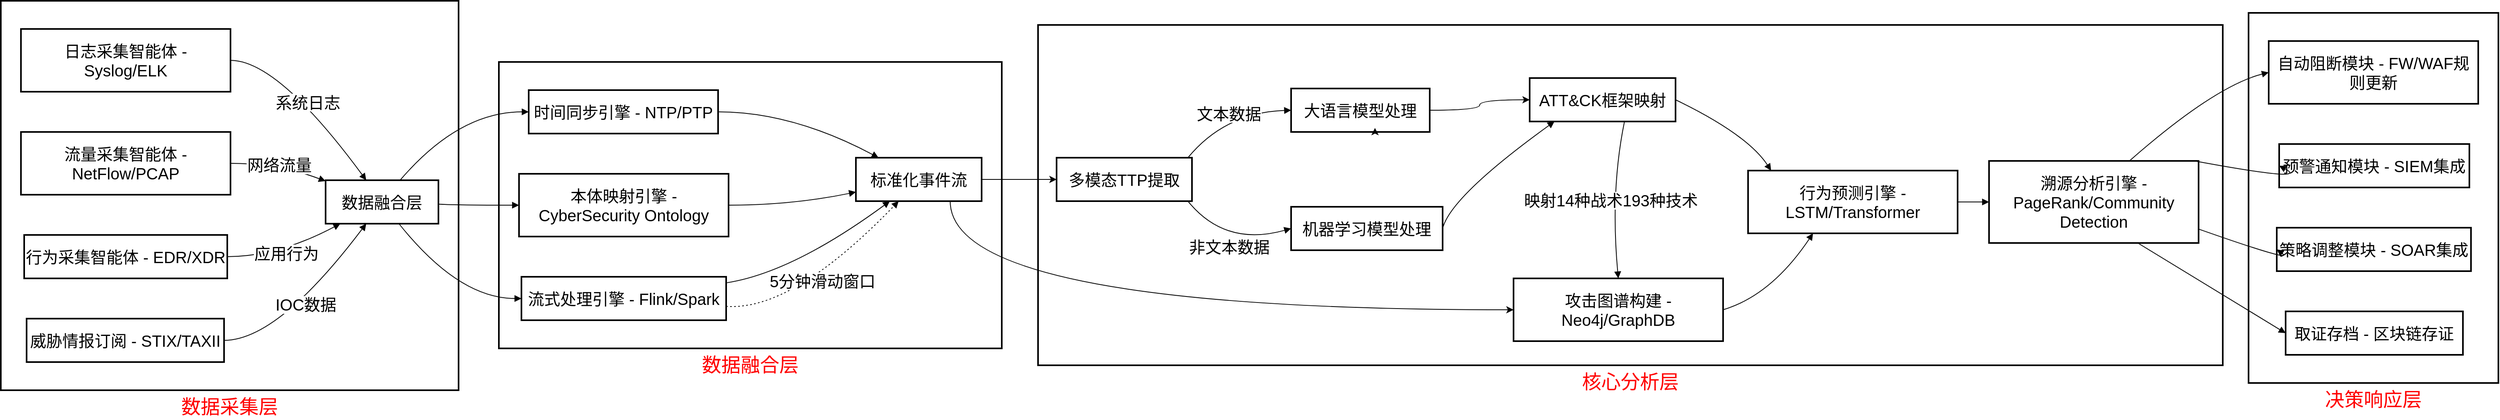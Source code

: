 <mxfile version="26.2.15">
  <diagram name="第 1 页" id="aLrykQAlDfrHxWEHGAV_">
    <mxGraphModel dx="2614" dy="1297" grid="1" gridSize="10" guides="1" tooltips="1" connect="1" arrows="1" fold="1" page="1" pageScale="1" pageWidth="827" pageHeight="1169" math="0" shadow="0">
      <root>
        <mxCell id="0" />
        <mxCell id="1" parent="0" />
        <mxCell id="wcHQkT_TfS2VCTcPUrvC-2" value="决策响应层" style="whiteSpace=wrap;strokeWidth=2;fontSize=24;labelPosition=center;verticalLabelPosition=bottom;align=center;verticalAlign=top;fontColor=#FF0000;" vertex="1" parent="1">
          <mxGeometry x="2842" y="39" width="310" height="460" as="geometry" />
        </mxCell>
        <mxCell id="wcHQkT_TfS2VCTcPUrvC-3" value="核心分析层" style="whiteSpace=wrap;strokeWidth=2;fontSize=24;labelPosition=center;verticalLabelPosition=bottom;align=center;verticalAlign=top;fontColor=#FF0000;" vertex="1" parent="1">
          <mxGeometry x="1340" y="54" width="1470" height="423" as="geometry" />
        </mxCell>
        <mxCell id="wcHQkT_TfS2VCTcPUrvC-4" value="数据融合层" style="whiteSpace=wrap;strokeWidth=2;fontSize=24;fontColor=#FF0000;labelPosition=center;verticalLabelPosition=bottom;align=center;verticalAlign=top;" vertex="1" parent="1">
          <mxGeometry x="671" y="100" width="624" height="356" as="geometry" />
        </mxCell>
        <mxCell id="wcHQkT_TfS2VCTcPUrvC-5" value="数据采集层" style="whiteSpace=wrap;strokeWidth=2;fontSize=24;labelPosition=center;verticalLabelPosition=bottom;align=center;verticalAlign=top;fontColor=#FF0000;" vertex="1" parent="1">
          <mxGeometry x="53" y="24" width="568" height="484" as="geometry" />
        </mxCell>
        <mxCell id="wcHQkT_TfS2VCTcPUrvC-6" value="日志采集智能体 - Syslog/ELK" style="whiteSpace=wrap;strokeWidth=2;fontSize=20;" vertex="1" parent="1">
          <mxGeometry x="78" y="59" width="260" height="78" as="geometry" />
        </mxCell>
        <mxCell id="wcHQkT_TfS2VCTcPUrvC-7" value="数据融合层" style="whiteSpace=wrap;strokeWidth=2;fontSize=20;" vertex="1" parent="1">
          <mxGeometry x="456" y="247" width="140" height="54" as="geometry" />
        </mxCell>
        <mxCell id="wcHQkT_TfS2VCTcPUrvC-8" value="流量采集智能体 - NetFlow/PCAP" style="whiteSpace=wrap;strokeWidth=2;fontSize=20;" vertex="1" parent="1">
          <mxGeometry x="78" y="187" width="260" height="78" as="geometry" />
        </mxCell>
        <mxCell id="wcHQkT_TfS2VCTcPUrvC-9" value="行为采集智能体 - EDR/XDR" style="whiteSpace=wrap;strokeWidth=2;fontSize=20;" vertex="1" parent="1">
          <mxGeometry x="82" y="315" width="252" height="54" as="geometry" />
        </mxCell>
        <mxCell id="wcHQkT_TfS2VCTcPUrvC-10" value="威胁情报订阅 - STIX/TAXII" style="whiteSpace=wrap;strokeWidth=2;fontSize=20;" vertex="1" parent="1">
          <mxGeometry x="85" y="419" width="245" height="54" as="geometry" />
        </mxCell>
        <mxCell id="wcHQkT_TfS2VCTcPUrvC-11" value="时间同步引擎 - NTP/PTP" style="whiteSpace=wrap;strokeWidth=2;fontSize=20;" vertex="1" parent="1">
          <mxGeometry x="708" y="135" width="235" height="54" as="geometry" />
        </mxCell>
        <mxCell id="wcHQkT_TfS2VCTcPUrvC-12" value="本体映射引擎 - CyberSecurity Ontology" style="whiteSpace=wrap;strokeWidth=2;fontSize=20;" vertex="1" parent="1">
          <mxGeometry x="696" y="239" width="260" height="78" as="geometry" />
        </mxCell>
        <mxCell id="wcHQkT_TfS2VCTcPUrvC-13" value="流式处理引擎 - Flink/Spark" style="whiteSpace=wrap;strokeWidth=2;fontSize=20;" vertex="1" parent="1">
          <mxGeometry x="699" y="367" width="254" height="54" as="geometry" />
        </mxCell>
        <mxCell id="wcHQkT_TfS2VCTcPUrvC-61" style="edgeStyle=orthogonalEdgeStyle;rounded=0;orthogonalLoop=1;jettySize=auto;html=1;exitX=0.75;exitY=1;exitDx=0;exitDy=0;entryX=0;entryY=0.5;entryDx=0;entryDy=0;curved=1;" edge="1" parent="1" source="wcHQkT_TfS2VCTcPUrvC-14" target="wcHQkT_TfS2VCTcPUrvC-19">
          <mxGeometry relative="1" as="geometry" />
        </mxCell>
        <mxCell id="wcHQkT_TfS2VCTcPUrvC-63" value="" style="edgeStyle=orthogonalEdgeStyle;rounded=0;orthogonalLoop=1;jettySize=auto;html=1;" edge="1" parent="1" source="wcHQkT_TfS2VCTcPUrvC-14" target="wcHQkT_TfS2VCTcPUrvC-15">
          <mxGeometry relative="1" as="geometry" />
        </mxCell>
        <mxCell id="wcHQkT_TfS2VCTcPUrvC-14" value="标准化事件流" style="whiteSpace=wrap;strokeWidth=2;fontSize=20;" vertex="1" parent="1">
          <mxGeometry x="1114" y="219" width="156" height="54" as="geometry" />
        </mxCell>
        <mxCell id="wcHQkT_TfS2VCTcPUrvC-15" value="多模态TTP提取" style="whiteSpace=wrap;strokeWidth=2;fontSize=20;" vertex="1" parent="1">
          <mxGeometry x="1363" y="219" width="168" height="54" as="geometry" />
        </mxCell>
        <mxCell id="wcHQkT_TfS2VCTcPUrvC-62" style="edgeStyle=orthogonalEdgeStyle;rounded=0;orthogonalLoop=1;jettySize=auto;html=1;exitX=1;exitY=0.5;exitDx=0;exitDy=0;curved=1;" edge="1" parent="1" source="wcHQkT_TfS2VCTcPUrvC-16" target="wcHQkT_TfS2VCTcPUrvC-18">
          <mxGeometry relative="1" as="geometry" />
        </mxCell>
        <mxCell id="wcHQkT_TfS2VCTcPUrvC-16" value="大语言模型处理" style="whiteSpace=wrap;strokeWidth=2;fontSize=20;" vertex="1" parent="1">
          <mxGeometry x="1654" y="133" width="172" height="54" as="geometry" />
        </mxCell>
        <mxCell id="wcHQkT_TfS2VCTcPUrvC-17" value="机器学习模型处理" style="whiteSpace=wrap;strokeWidth=2;fontSize=20;" vertex="1" parent="1">
          <mxGeometry x="1654" y="280" width="188" height="54" as="geometry" />
        </mxCell>
        <mxCell id="wcHQkT_TfS2VCTcPUrvC-18" value="ATT&amp;CK框架映射" style="whiteSpace=wrap;strokeWidth=2;fontSize=20;" vertex="1" parent="1">
          <mxGeometry x="1950" y="120" width="181" height="54" as="geometry" />
        </mxCell>
        <mxCell id="wcHQkT_TfS2VCTcPUrvC-19" value="攻击图谱构建 - Neo4j/GraphDB" style="whiteSpace=wrap;strokeWidth=2;fontSize=20;" vertex="1" parent="1">
          <mxGeometry x="1930" y="369" width="260" height="78" as="geometry" />
        </mxCell>
        <mxCell id="wcHQkT_TfS2VCTcPUrvC-20" value="行为预测引擎 - LSTM/Transformer" style="whiteSpace=wrap;strokeWidth=2;fontSize=20;" vertex="1" parent="1">
          <mxGeometry x="2221" y="235" width="260" height="78" as="geometry" />
        </mxCell>
        <mxCell id="wcHQkT_TfS2VCTcPUrvC-21" value="溯源分析引擎 - PageRank/Community Detection" style="whiteSpace=wrap;strokeWidth=2;fontSize=20;" vertex="1" parent="1">
          <mxGeometry x="2520" y="223" width="260" height="102" as="geometry" />
        </mxCell>
        <mxCell id="wcHQkT_TfS2VCTcPUrvC-22" value="自动阻断模块 - FW/WAF规则更新" style="whiteSpace=wrap;strokeWidth=2;fontSize=20;" vertex="1" parent="1">
          <mxGeometry x="2867" y="74" width="260" height="78" as="geometry" />
        </mxCell>
        <mxCell id="wcHQkT_TfS2VCTcPUrvC-23" value="预警通知模块 - SIEM集成" style="whiteSpace=wrap;strokeWidth=2;fontSize=20;" vertex="1" parent="1">
          <mxGeometry x="2880" y="202" width="236" height="54" as="geometry" />
        </mxCell>
        <mxCell id="wcHQkT_TfS2VCTcPUrvC-24" value="策略调整模块 - SOAR集成" style="whiteSpace=wrap;strokeWidth=2;fontSize=20;" vertex="1" parent="1">
          <mxGeometry x="2877" y="306" width="241" height="54" as="geometry" />
        </mxCell>
        <mxCell id="wcHQkT_TfS2VCTcPUrvC-25" value="取证存档 - 区块链存证" style="whiteSpace=wrap;strokeWidth=2;fontSize=20;" vertex="1" parent="1">
          <mxGeometry x="2888" y="410" width="220" height="54" as="geometry" />
        </mxCell>
        <mxCell id="wcHQkT_TfS2VCTcPUrvC-30" value="系统日志" style="curved=1;startArrow=none;endArrow=block;exitX=1;exitY=0.5;entryX=0.36;entryY=0;rounded=0;fontSize=20;" edge="1" parent="1" source="wcHQkT_TfS2VCTcPUrvC-6" target="wcHQkT_TfS2VCTcPUrvC-7">
          <mxGeometry relative="1" as="geometry">
            <Array as="points">
              <mxPoint x="397" y="98" />
            </Array>
          </mxGeometry>
        </mxCell>
        <mxCell id="wcHQkT_TfS2VCTcPUrvC-31" value="网络流量" style="curved=1;startArrow=none;endArrow=block;exitX=1;exitY=0.5;entryX=0;entryY=0.02;rounded=0;fontSize=20;" edge="1" parent="1" source="wcHQkT_TfS2VCTcPUrvC-8" target="wcHQkT_TfS2VCTcPUrvC-7">
          <mxGeometry relative="1" as="geometry">
            <Array as="points">
              <mxPoint x="397" y="226" />
            </Array>
          </mxGeometry>
        </mxCell>
        <mxCell id="wcHQkT_TfS2VCTcPUrvC-32" value="应用行为" style="curved=1;startArrow=none;endArrow=block;exitX=1;exitY=0.5;entryX=0.13;entryY=1;rounded=0;fontSize=20;" edge="1" parent="1" source="wcHQkT_TfS2VCTcPUrvC-9" target="wcHQkT_TfS2VCTcPUrvC-7">
          <mxGeometry relative="1" as="geometry">
            <Array as="points">
              <mxPoint x="397" y="342" />
            </Array>
          </mxGeometry>
        </mxCell>
        <mxCell id="wcHQkT_TfS2VCTcPUrvC-33" value="IOC数据" style="curved=1;startArrow=none;endArrow=block;exitX=1;exitY=0.5;entryX=0.36;entryY=1;rounded=0;fontSize=20;" edge="1" parent="1" source="wcHQkT_TfS2VCTcPUrvC-10" target="wcHQkT_TfS2VCTcPUrvC-7">
          <mxGeometry relative="1" as="geometry">
            <Array as="points">
              <mxPoint x="397" y="446" />
            </Array>
          </mxGeometry>
        </mxCell>
        <mxCell id="wcHQkT_TfS2VCTcPUrvC-34" value="" style="curved=1;startArrow=none;endArrow=block;exitX=0.66;exitY=0;entryX=0;entryY=0.5;rounded=0;fontSize=20;" edge="1" parent="1" source="wcHQkT_TfS2VCTcPUrvC-7" target="wcHQkT_TfS2VCTcPUrvC-11">
          <mxGeometry relative="1" as="geometry">
            <Array as="points">
              <mxPoint x="621" y="162" />
            </Array>
          </mxGeometry>
        </mxCell>
        <mxCell id="wcHQkT_TfS2VCTcPUrvC-35" value="" style="curved=1;startArrow=none;endArrow=block;exitX=1;exitY=0.55;entryX=0;entryY=0.5;rounded=0;fontSize=20;" edge="1" parent="1" source="wcHQkT_TfS2VCTcPUrvC-7" target="wcHQkT_TfS2VCTcPUrvC-12">
          <mxGeometry relative="1" as="geometry">
            <Array as="points">
              <mxPoint x="621" y="278" />
            </Array>
          </mxGeometry>
        </mxCell>
        <mxCell id="wcHQkT_TfS2VCTcPUrvC-36" value="" style="curved=1;startArrow=none;endArrow=block;exitX=0.65;exitY=1;entryX=0;entryY=0.5;rounded=0;fontSize=20;" edge="1" parent="1" source="wcHQkT_TfS2VCTcPUrvC-7" target="wcHQkT_TfS2VCTcPUrvC-13">
          <mxGeometry relative="1" as="geometry">
            <Array as="points">
              <mxPoint x="621" y="394" />
            </Array>
          </mxGeometry>
        </mxCell>
        <mxCell id="wcHQkT_TfS2VCTcPUrvC-37" value="" style="curved=1;startArrow=none;endArrow=block;exitX=1;exitY=0.5;entryX=0.18;entryY=0;rounded=0;fontSize=20;" edge="1" parent="1" source="wcHQkT_TfS2VCTcPUrvC-11" target="wcHQkT_TfS2VCTcPUrvC-14">
          <mxGeometry relative="1" as="geometry">
            <Array as="points">
              <mxPoint x="1035" y="162" />
            </Array>
          </mxGeometry>
        </mxCell>
        <mxCell id="wcHQkT_TfS2VCTcPUrvC-38" value="" style="curved=1;startArrow=none;endArrow=block;exitX=1;exitY=0.5;entryX=0;entryY=0.79;rounded=0;fontSize=20;" edge="1" parent="1" source="wcHQkT_TfS2VCTcPUrvC-12" target="wcHQkT_TfS2VCTcPUrvC-14">
          <mxGeometry relative="1" as="geometry">
            <Array as="points">
              <mxPoint x="1035" y="278" />
            </Array>
          </mxGeometry>
        </mxCell>
        <mxCell id="wcHQkT_TfS2VCTcPUrvC-39" value="" style="curved=1;startArrow=none;endArrow=block;exitX=1;exitY=0.14;entryX=0.27;entryY=1;rounded=0;fontSize=20;" edge="1" parent="1" source="wcHQkT_TfS2VCTcPUrvC-13" target="wcHQkT_TfS2VCTcPUrvC-14">
          <mxGeometry relative="1" as="geometry">
            <Array as="points">
              <mxPoint x="1035" y="362" />
            </Array>
          </mxGeometry>
        </mxCell>
        <mxCell id="wcHQkT_TfS2VCTcPUrvC-41" value="文本数据" style="curved=1;startArrow=none;endArrow=block;exitX=0.97;exitY=0;entryX=0;entryY=0.5;rounded=0;fontSize=20;" edge="1" parent="1" source="wcHQkT_TfS2VCTcPUrvC-15" target="wcHQkT_TfS2VCTcPUrvC-16">
          <mxGeometry relative="1" as="geometry">
            <Array as="points">
              <mxPoint x="1572" y="163" />
            </Array>
          </mxGeometry>
        </mxCell>
        <mxCell id="wcHQkT_TfS2VCTcPUrvC-42" value="非文本数据" style="curved=1;startArrow=none;endArrow=block;exitX=0.97;exitY=1;entryX=0;entryY=0.5;rounded=0;fontSize=20;" edge="1" parent="1" source="wcHQkT_TfS2VCTcPUrvC-15" target="wcHQkT_TfS2VCTcPUrvC-17">
          <mxGeometry relative="1" as="geometry">
            <Array as="points">
              <mxPoint x="1572" y="330" />
            </Array>
          </mxGeometry>
        </mxCell>
        <mxCell id="wcHQkT_TfS2VCTcPUrvC-44" value="" style="curved=1;startArrow=none;endArrow=block;exitX=1;exitY=0.5;entryX=0.17;entryY=1;rounded=0;fontSize=20;" edge="1" parent="1" source="wcHQkT_TfS2VCTcPUrvC-17" target="wcHQkT_TfS2VCTcPUrvC-18">
          <mxGeometry relative="1" as="geometry">
            <Array as="points">
              <mxPoint x="1852" y="267" />
            </Array>
          </mxGeometry>
        </mxCell>
        <mxCell id="wcHQkT_TfS2VCTcPUrvC-46" value="" style="curved=1;startArrow=none;endArrow=block;exitX=1;exitY=0.5;entryX=0.11;entryY=0;rounded=0;fontSize=20;" edge="1" parent="1" source="wcHQkT_TfS2VCTcPUrvC-18" target="wcHQkT_TfS2VCTcPUrvC-20">
          <mxGeometry relative="1" as="geometry">
            <Array as="points">
              <mxPoint x="2220" y="190" />
            </Array>
          </mxGeometry>
        </mxCell>
        <mxCell id="wcHQkT_TfS2VCTcPUrvC-47" value="" style="curved=1;startArrow=none;endArrow=block;exitX=1;exitY=0.5;entryX=0.31;entryY=1;rounded=0;fontSize=20;" edge="1" parent="1" source="wcHQkT_TfS2VCTcPUrvC-19" target="wcHQkT_TfS2VCTcPUrvC-20">
          <mxGeometry relative="1" as="geometry">
            <Array as="points">
              <mxPoint x="2250" y="390" />
            </Array>
          </mxGeometry>
        </mxCell>
        <mxCell id="wcHQkT_TfS2VCTcPUrvC-48" value="" style="curved=1;startArrow=none;endArrow=block;exitX=1;exitY=0.5;entryX=0;entryY=0.5;rounded=0;fontSize=20;" edge="1" parent="1" source="wcHQkT_TfS2VCTcPUrvC-20" target="wcHQkT_TfS2VCTcPUrvC-21">
          <mxGeometry relative="1" as="geometry">
            <Array as="points" />
          </mxGeometry>
        </mxCell>
        <mxCell id="wcHQkT_TfS2VCTcPUrvC-49" value="" style="curved=1;startArrow=none;endArrow=block;exitX=0.67;exitY=0;entryX=0;entryY=0.5;rounded=0;fontSize=20;" edge="1" parent="1" source="wcHQkT_TfS2VCTcPUrvC-21" target="wcHQkT_TfS2VCTcPUrvC-22">
          <mxGeometry relative="1" as="geometry">
            <Array as="points">
              <mxPoint x="2800" y="130" />
            </Array>
          </mxGeometry>
        </mxCell>
        <mxCell id="wcHQkT_TfS2VCTcPUrvC-50" value="" style="curved=1;startArrow=none;endArrow=block;exitX=0.98;exitY=0;entryX=0;entryY=0.5;rounded=0;fontSize=20;" edge="1" parent="1" source="wcHQkT_TfS2VCTcPUrvC-21" target="wcHQkT_TfS2VCTcPUrvC-23">
          <mxGeometry relative="1" as="geometry">
            <Array as="points">
              <mxPoint x="2920" y="250" />
            </Array>
          </mxGeometry>
        </mxCell>
        <mxCell id="wcHQkT_TfS2VCTcPUrvC-51" value="" style="curved=1;startArrow=none;endArrow=block;exitX=1;exitY=0.83;entryX=0;entryY=0.5;rounded=0;fontSize=20;" edge="1" parent="1" source="wcHQkT_TfS2VCTcPUrvC-21" target="wcHQkT_TfS2VCTcPUrvC-24">
          <mxGeometry relative="1" as="geometry">
            <Array as="points">
              <mxPoint x="2900" y="350" />
            </Array>
          </mxGeometry>
        </mxCell>
        <mxCell id="wcHQkT_TfS2VCTcPUrvC-52" value="" style="curved=1;startArrow=none;endArrow=block;exitX=0.71;exitY=1;entryX=0;entryY=0.5;rounded=0;fontSize=20;" edge="1" parent="1" source="wcHQkT_TfS2VCTcPUrvC-21" target="wcHQkT_TfS2VCTcPUrvC-25">
          <mxGeometry relative="1" as="geometry">
            <Array as="points">
              <mxPoint x="2860" y="420" />
            </Array>
          </mxGeometry>
        </mxCell>
        <mxCell id="wcHQkT_TfS2VCTcPUrvC-57" value="5分钟滑动窗口" style="curved=1;dashed=1;dashPattern=2 3;startArrow=none;endArrow=block;exitX=1;exitY=0.68;entryX=0.34;entryY=1;rounded=0;fontSize=20;" edge="1" parent="1" source="wcHQkT_TfS2VCTcPUrvC-13" target="wcHQkT_TfS2VCTcPUrvC-14">
          <mxGeometry relative="1" as="geometry">
            <Array as="points">
              <mxPoint x="1035" y="410" />
            </Array>
          </mxGeometry>
        </mxCell>
        <mxCell id="wcHQkT_TfS2VCTcPUrvC-58" value="映射14种战术193种技术" style="curved=1;startArrow=none;endArrow=block;exitX=0.65;exitY=1;entryX=0.5;entryY=0;rounded=0;fontSize=20;entryDx=0;entryDy=0;" edge="1" parent="1" source="wcHQkT_TfS2VCTcPUrvC-18" target="wcHQkT_TfS2VCTcPUrvC-19">
          <mxGeometry relative="1" as="geometry">
            <Array as="points">
              <mxPoint x="2050" y="260" />
            </Array>
          </mxGeometry>
        </mxCell>
        <mxCell id="wcHQkT_TfS2VCTcPUrvC-64" style="edgeStyle=orthogonalEdgeStyle;rounded=0;orthogonalLoop=1;jettySize=auto;html=1;exitX=0.5;exitY=1;exitDx=0;exitDy=0;entryX=0.605;entryY=0.908;entryDx=0;entryDy=0;entryPerimeter=0;" edge="1" parent="1" source="wcHQkT_TfS2VCTcPUrvC-16" target="wcHQkT_TfS2VCTcPUrvC-16">
          <mxGeometry relative="1" as="geometry" />
        </mxCell>
      </root>
    </mxGraphModel>
  </diagram>
</mxfile>
